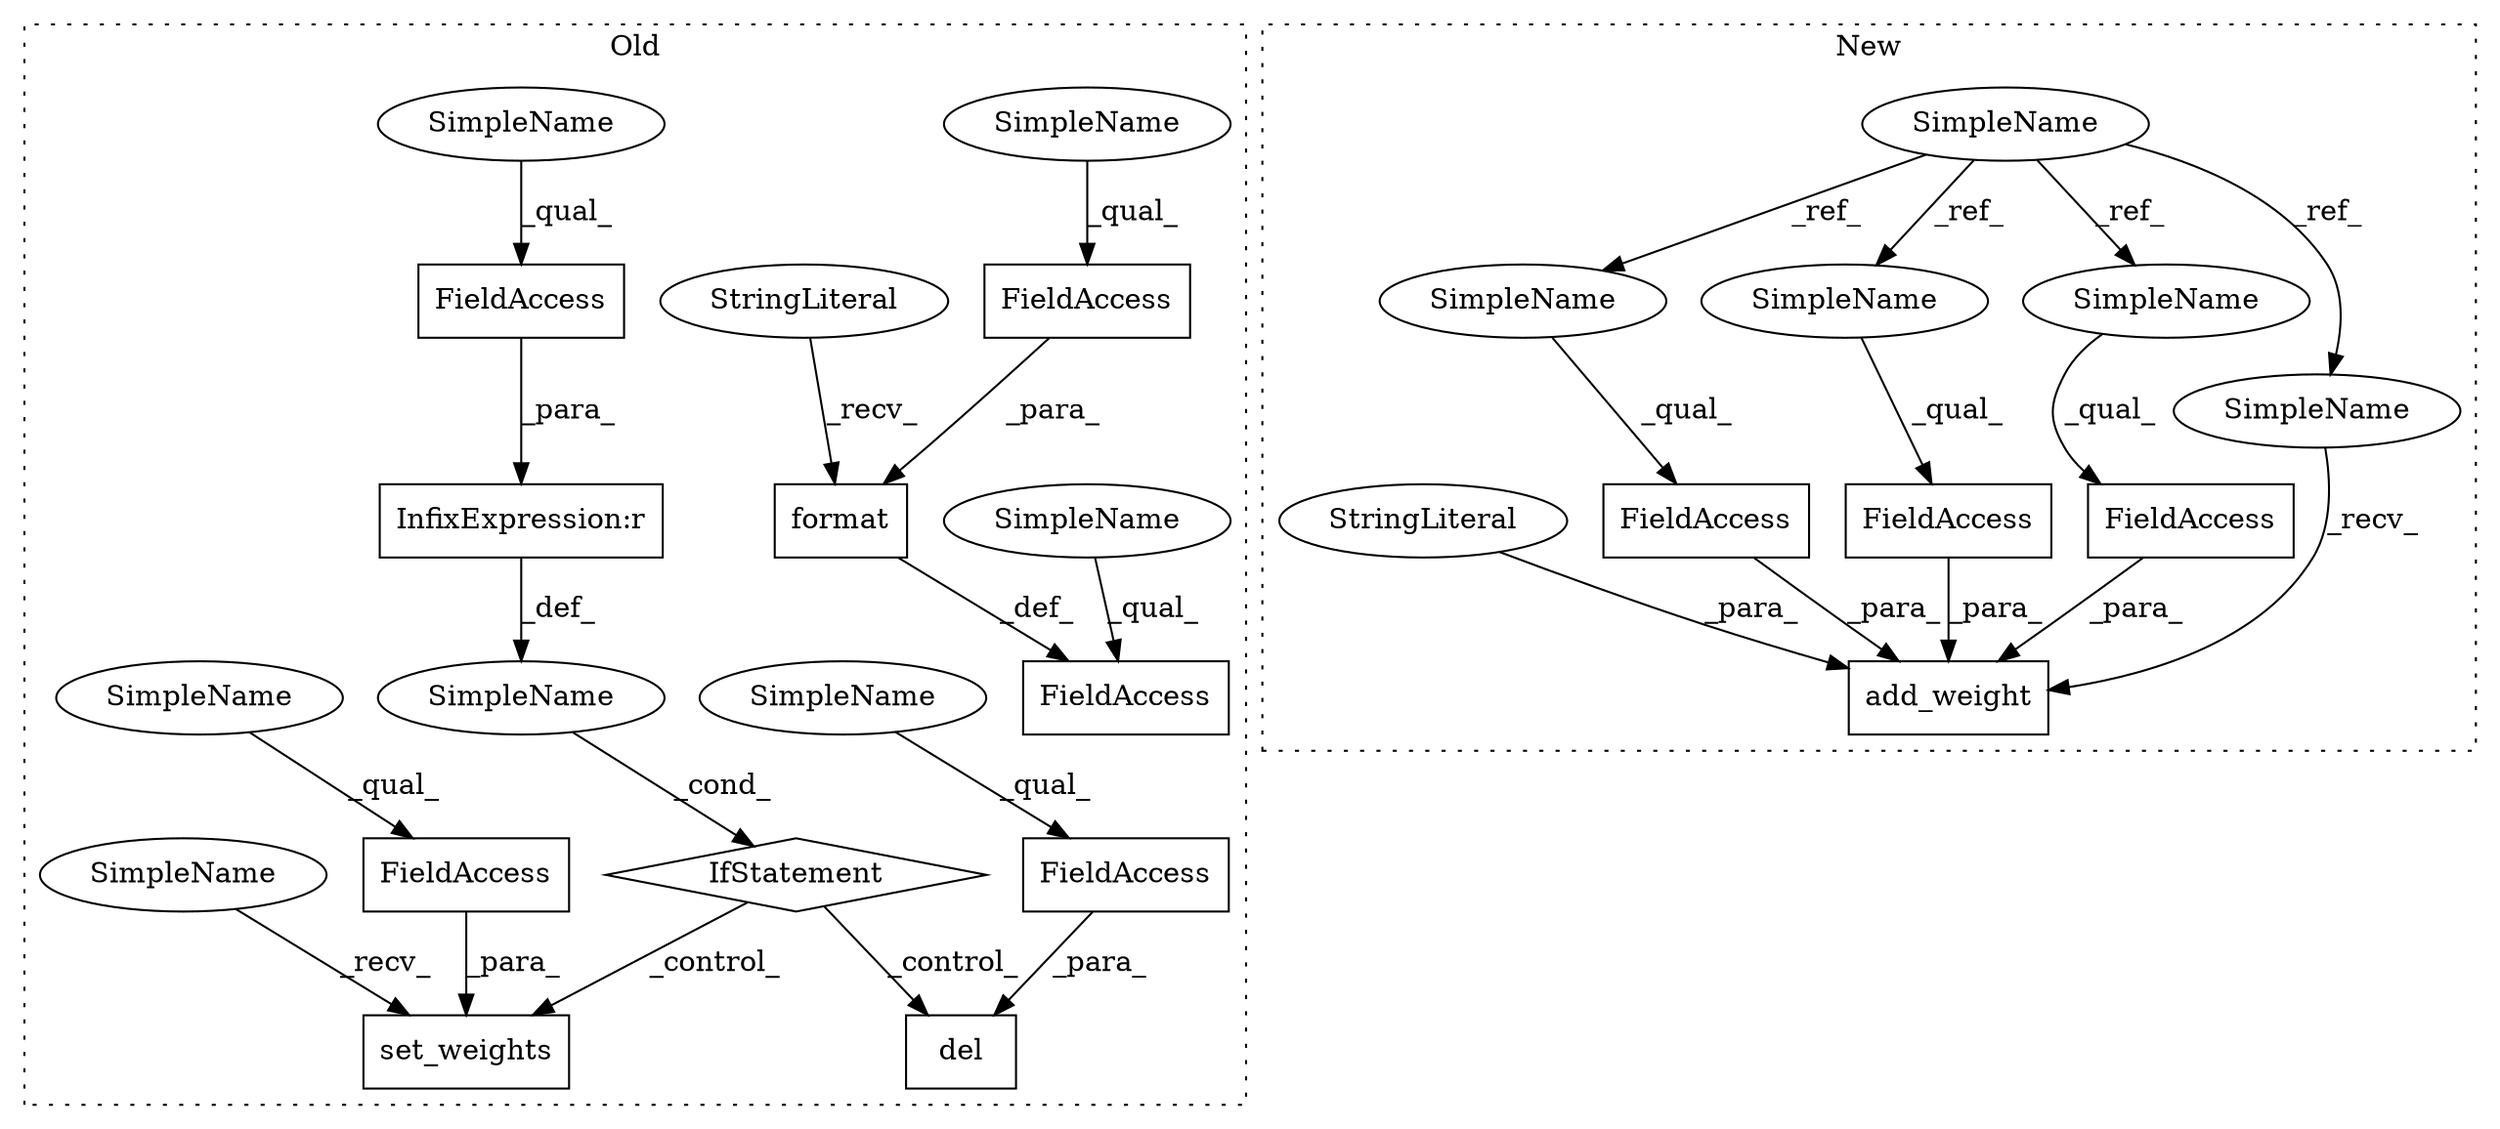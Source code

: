 digraph G {
subgraph cluster0 {
1 [label="format" a="32" s="1535,1551" l="7,1" shape="box"];
5 [label="FieldAccess" a="22" s="1542" l="9" shape="box"];
7 [label="set_weights" a="32" s="1665,1697" l="12,1" shape="box"];
8 [label="SimpleName" a="42" s="" l="" shape="ellipse"];
9 [label="del" a="32" s="1706,1730" l="4,1" shape="box"];
10 [label="FieldAccess" a="22" s="1677" l="20" shape="box"];
11 [label="FieldAccess" a="22" s="1710" l="20" shape="box"];
12 [label="FieldAccess" a="22" s="1622" l="20" shape="box"];
14 [label="FieldAccess" a="22" s="1559" l="22" shape="box"];
15 [label="IfStatement" a="25" s="1618,1650" l="4,2" shape="diamond"];
17 [label="StringLiteral" a="45" s="1523" l="11" shape="ellipse"];
18 [label="InfixExpression:r" a="27" s="1642" l="4" shape="box"];
23 [label="SimpleName" a="42" s="1622" l="4" shape="ellipse"];
24 [label="SimpleName" a="42" s="1559" l="4" shape="ellipse"];
25 [label="SimpleName" a="42" s="1710" l="4" shape="ellipse"];
26 [label="SimpleName" a="42" s="1660" l="4" shape="ellipse"];
27 [label="SimpleName" a="42" s="1677" l="4" shape="ellipse"];
28 [label="SimpleName" a="42" s="1542" l="4" shape="ellipse"];
label = "Old";
style="dotted";
}
subgraph cluster1 {
2 [label="add_weight" a="32" s="1751,1849" l="11,1" shape="box"];
3 [label="FieldAccess" a="22" s="1782" l="22" shape="box"];
4 [label="FieldAccess" a="22" s="1805" l="22" shape="box"];
6 [label="SimpleName" a="42" s="1345" l="4" shape="ellipse"];
13 [label="FieldAccess" a="22" s="1828" l="21" shape="box"];
16 [label="StringLiteral" a="45" s="1774" l="7" shape="ellipse"];
19 [label="SimpleName" a="42" s="1828" l="4" shape="ellipse"];
20 [label="SimpleName" a="42" s="1782" l="4" shape="ellipse"];
21 [label="SimpleName" a="42" s="1805" l="4" shape="ellipse"];
22 [label="SimpleName" a="42" s="1746" l="4" shape="ellipse"];
label = "New";
style="dotted";
}
1 -> 14 [label="_def_"];
3 -> 2 [label="_para_"];
4 -> 2 [label="_para_"];
5 -> 1 [label="_para_"];
6 -> 19 [label="_ref_"];
6 -> 22 [label="_ref_"];
6 -> 20 [label="_ref_"];
6 -> 21 [label="_ref_"];
8 -> 15 [label="_cond_"];
10 -> 7 [label="_para_"];
11 -> 9 [label="_para_"];
12 -> 18 [label="_para_"];
13 -> 2 [label="_para_"];
15 -> 7 [label="_control_"];
15 -> 9 [label="_control_"];
16 -> 2 [label="_para_"];
17 -> 1 [label="_recv_"];
18 -> 8 [label="_def_"];
19 -> 13 [label="_qual_"];
20 -> 3 [label="_qual_"];
21 -> 4 [label="_qual_"];
22 -> 2 [label="_recv_"];
23 -> 12 [label="_qual_"];
24 -> 14 [label="_qual_"];
25 -> 11 [label="_qual_"];
26 -> 7 [label="_recv_"];
27 -> 10 [label="_qual_"];
28 -> 5 [label="_qual_"];
}